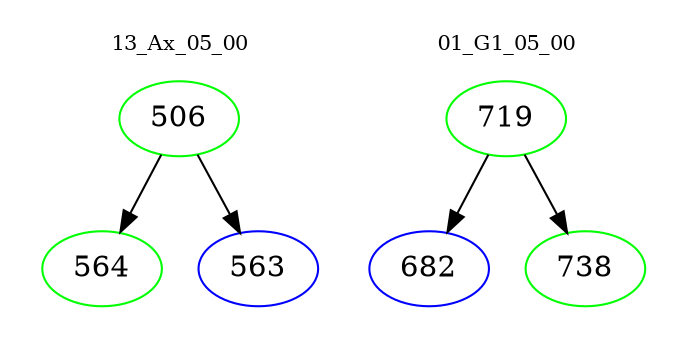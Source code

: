 digraph{
subgraph cluster_0 {
color = white
label = "13_Ax_05_00";
fontsize=10;
T0_506 [label="506", color="green"]
T0_506 -> T0_564 [color="black"]
T0_564 [label="564", color="green"]
T0_506 -> T0_563 [color="black"]
T0_563 [label="563", color="blue"]
}
subgraph cluster_1 {
color = white
label = "01_G1_05_00";
fontsize=10;
T1_719 [label="719", color="green"]
T1_719 -> T1_682 [color="black"]
T1_682 [label="682", color="blue"]
T1_719 -> T1_738 [color="black"]
T1_738 [label="738", color="green"]
}
}

